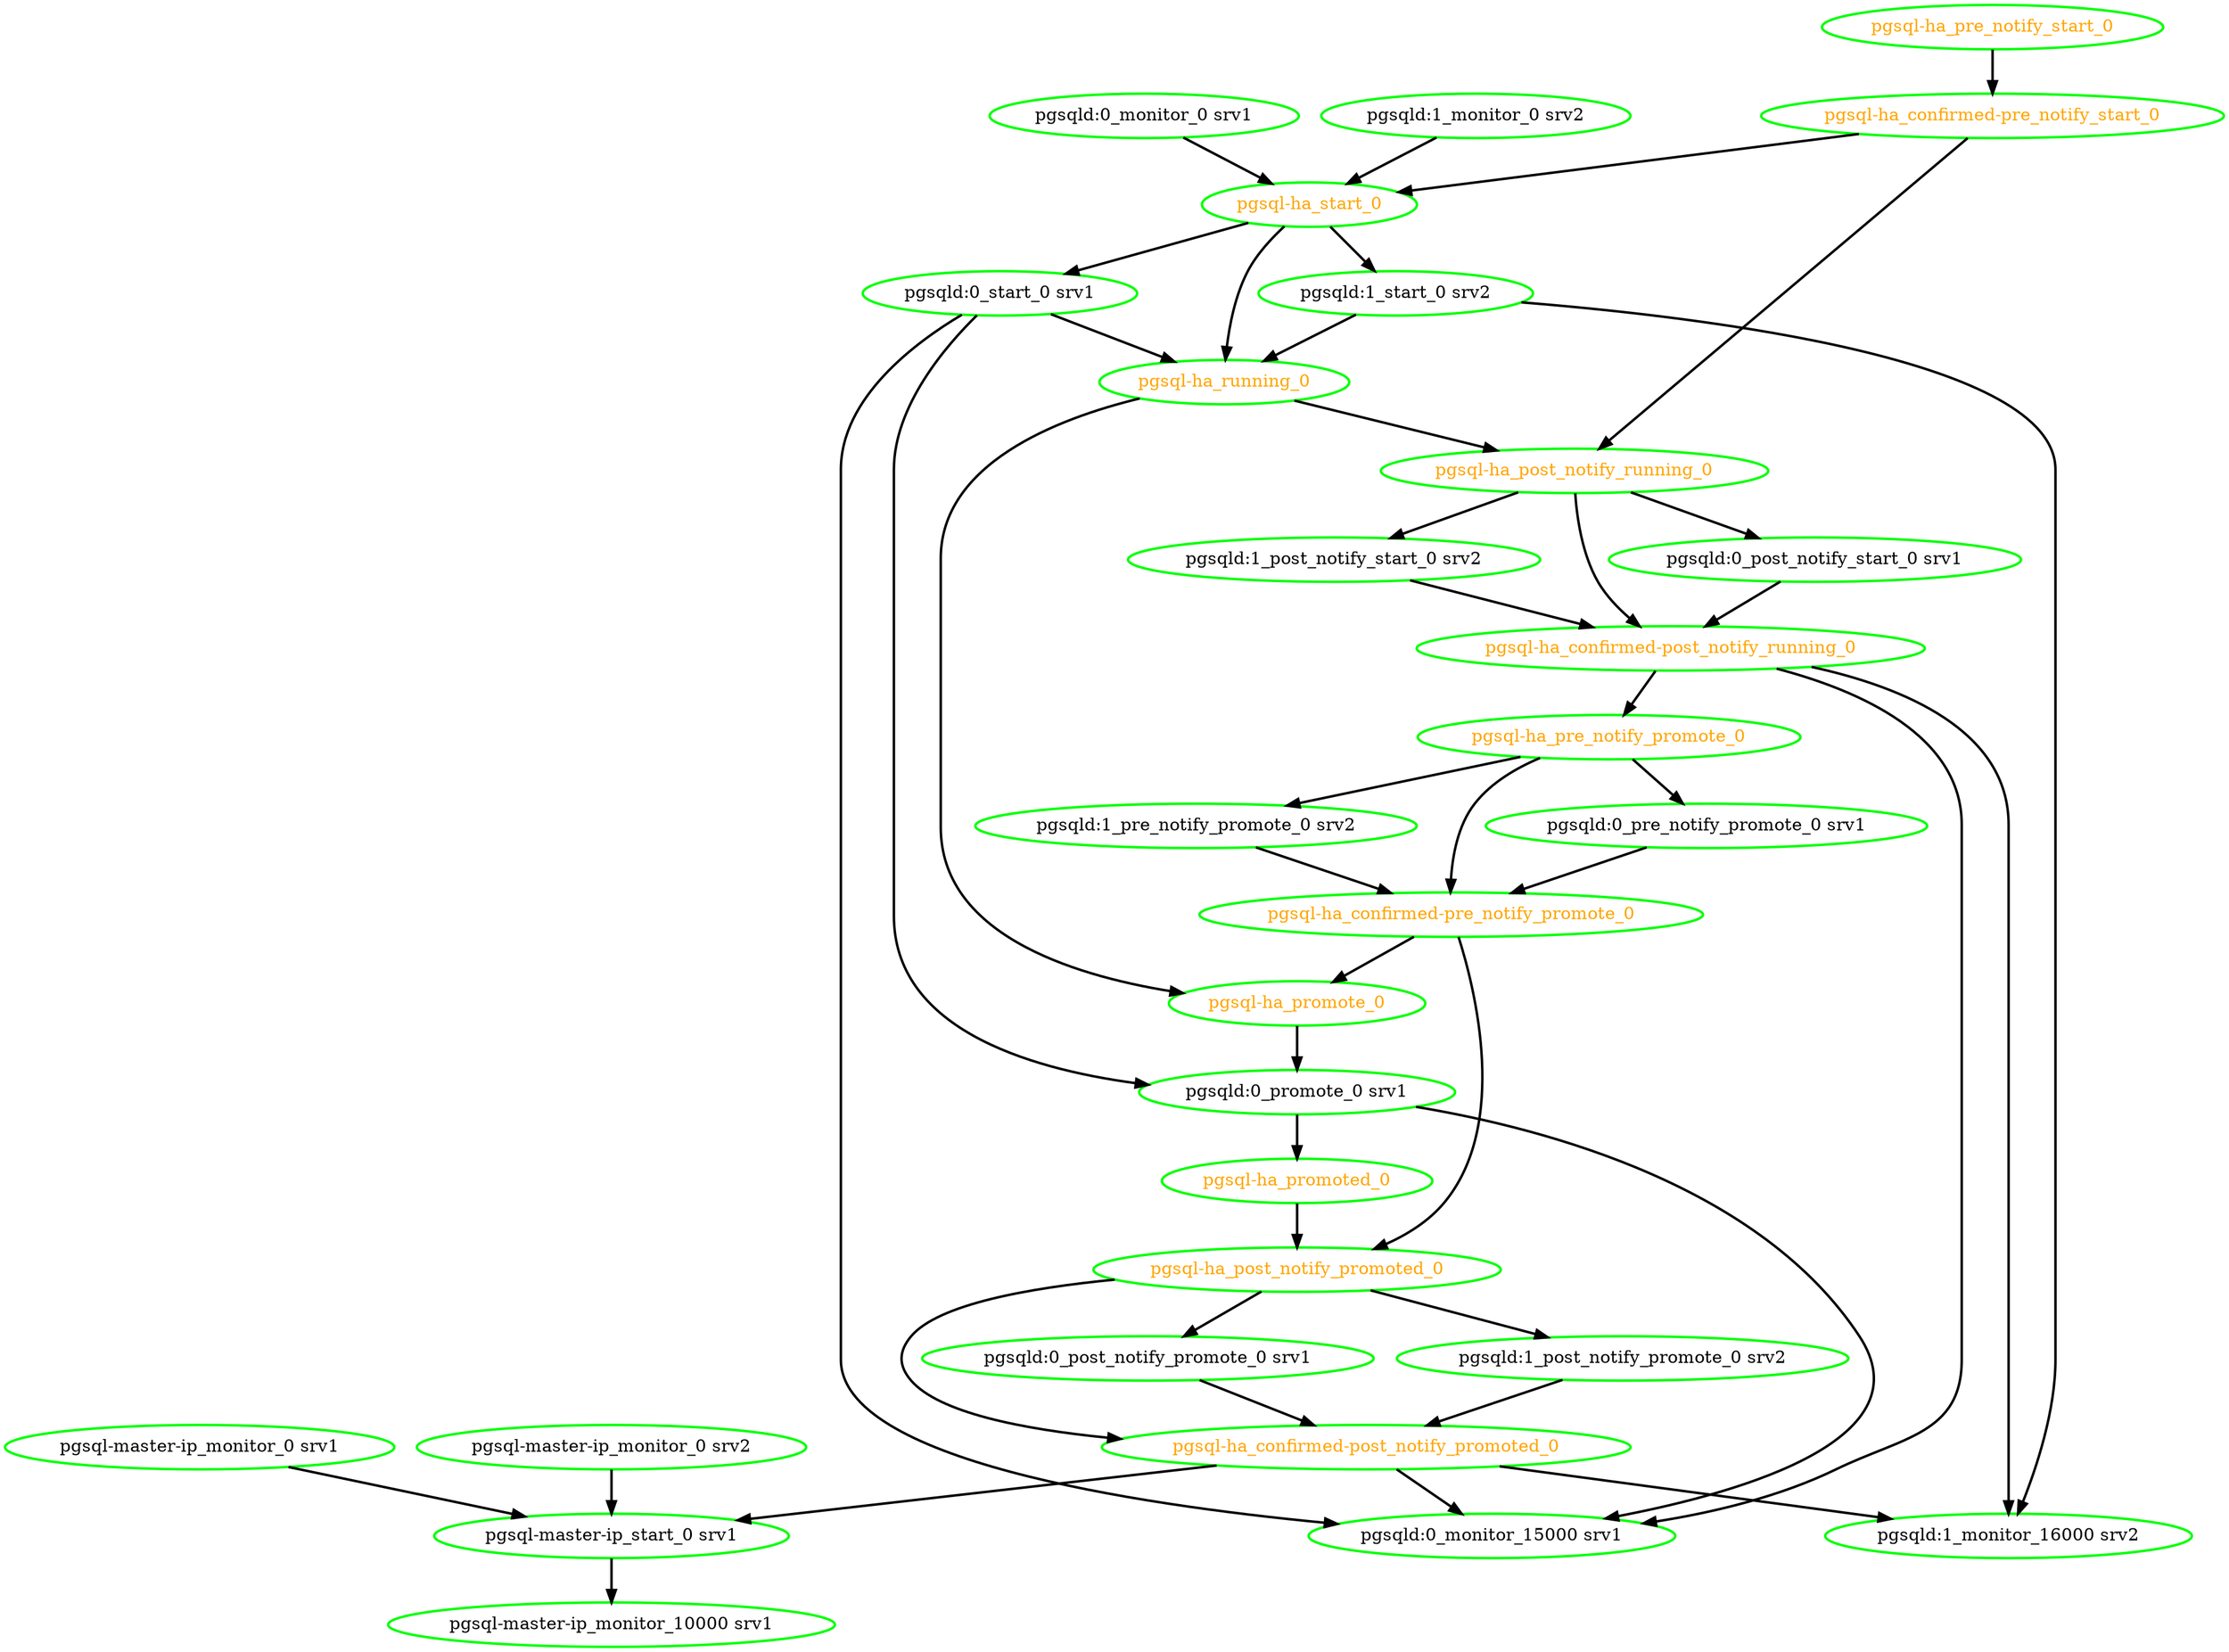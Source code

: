 digraph "g" {
"pgsql-ha_confirmed-post_notify_promoted_0" -> "pgsql-master-ip_start_0 srv1" [ style = bold]
"pgsql-ha_confirmed-post_notify_promoted_0" -> "pgsqld:0_monitor_15000 srv1" [ style = bold]
"pgsql-ha_confirmed-post_notify_promoted_0" -> "pgsqld:1_monitor_16000 srv2" [ style = bold]
"pgsql-ha_confirmed-post_notify_promoted_0" [ style=bold color="green" fontcolor="orange"]
"pgsql-ha_confirmed-post_notify_running_0" -> "pgsql-ha_pre_notify_promote_0" [ style = bold]
"pgsql-ha_confirmed-post_notify_running_0" -> "pgsqld:0_monitor_15000 srv1" [ style = bold]
"pgsql-ha_confirmed-post_notify_running_0" -> "pgsqld:1_monitor_16000 srv2" [ style = bold]
"pgsql-ha_confirmed-post_notify_running_0" [ style=bold color="green" fontcolor="orange"]
"pgsql-ha_confirmed-pre_notify_promote_0" -> "pgsql-ha_post_notify_promoted_0" [ style = bold]
"pgsql-ha_confirmed-pre_notify_promote_0" -> "pgsql-ha_promote_0" [ style = bold]
"pgsql-ha_confirmed-pre_notify_promote_0" [ style=bold color="green" fontcolor="orange"]
"pgsql-ha_confirmed-pre_notify_start_0" -> "pgsql-ha_post_notify_running_0" [ style = bold]
"pgsql-ha_confirmed-pre_notify_start_0" -> "pgsql-ha_start_0" [ style = bold]
"pgsql-ha_confirmed-pre_notify_start_0" [ style=bold color="green" fontcolor="orange"]
"pgsql-ha_post_notify_promoted_0" -> "pgsql-ha_confirmed-post_notify_promoted_0" [ style = bold]
"pgsql-ha_post_notify_promoted_0" -> "pgsqld:0_post_notify_promote_0 srv1" [ style = bold]
"pgsql-ha_post_notify_promoted_0" -> "pgsqld:1_post_notify_promote_0 srv2" [ style = bold]
"pgsql-ha_post_notify_promoted_0" [ style=bold color="green" fontcolor="orange"]
"pgsql-ha_post_notify_running_0" -> "pgsql-ha_confirmed-post_notify_running_0" [ style = bold]
"pgsql-ha_post_notify_running_0" -> "pgsqld:0_post_notify_start_0 srv1" [ style = bold]
"pgsql-ha_post_notify_running_0" -> "pgsqld:1_post_notify_start_0 srv2" [ style = bold]
"pgsql-ha_post_notify_running_0" [ style=bold color="green" fontcolor="orange"]
"pgsql-ha_pre_notify_promote_0" -> "pgsql-ha_confirmed-pre_notify_promote_0" [ style = bold]
"pgsql-ha_pre_notify_promote_0" -> "pgsqld:0_pre_notify_promote_0 srv1" [ style = bold]
"pgsql-ha_pre_notify_promote_0" -> "pgsqld:1_pre_notify_promote_0 srv2" [ style = bold]
"pgsql-ha_pre_notify_promote_0" [ style=bold color="green" fontcolor="orange"]
"pgsql-ha_pre_notify_start_0" -> "pgsql-ha_confirmed-pre_notify_start_0" [ style = bold]
"pgsql-ha_pre_notify_start_0" [ style=bold color="green" fontcolor="orange"]
"pgsql-ha_promote_0" -> "pgsqld:0_promote_0 srv1" [ style = bold]
"pgsql-ha_promote_0" [ style=bold color="green" fontcolor="orange"]
"pgsql-ha_promoted_0" -> "pgsql-ha_post_notify_promoted_0" [ style = bold]
"pgsql-ha_promoted_0" [ style=bold color="green" fontcolor="orange"]
"pgsql-ha_running_0" -> "pgsql-ha_post_notify_running_0" [ style = bold]
"pgsql-ha_running_0" -> "pgsql-ha_promote_0" [ style = bold]
"pgsql-ha_running_0" [ style=bold color="green" fontcolor="orange"]
"pgsql-ha_start_0" -> "pgsql-ha_running_0" [ style = bold]
"pgsql-ha_start_0" -> "pgsqld:0_start_0 srv1" [ style = bold]
"pgsql-ha_start_0" -> "pgsqld:1_start_0 srv2" [ style = bold]
"pgsql-ha_start_0" [ style=bold color="green" fontcolor="orange"]
"pgsql-master-ip_monitor_0 srv1" -> "pgsql-master-ip_start_0 srv1" [ style = bold]
"pgsql-master-ip_monitor_0 srv1" [ style=bold color="green" fontcolor="black"]
"pgsql-master-ip_monitor_0 srv2" -> "pgsql-master-ip_start_0 srv1" [ style = bold]
"pgsql-master-ip_monitor_0 srv2" [ style=bold color="green" fontcolor="black"]
"pgsql-master-ip_monitor_10000 srv1" [ style=bold color="green" fontcolor="black"]
"pgsql-master-ip_start_0 srv1" -> "pgsql-master-ip_monitor_10000 srv1" [ style = bold]
"pgsql-master-ip_start_0 srv1" [ style=bold color="green" fontcolor="black"]
"pgsqld:0_monitor_0 srv1" -> "pgsql-ha_start_0" [ style = bold]
"pgsqld:0_monitor_0 srv1" [ style=bold color="green" fontcolor="black"]
"pgsqld:0_monitor_15000 srv1" [ style=bold color="green" fontcolor="black"]
"pgsqld:0_post_notify_promote_0 srv1" -> "pgsql-ha_confirmed-post_notify_promoted_0" [ style = bold]
"pgsqld:0_post_notify_promote_0 srv1" [ style=bold color="green" fontcolor="black"]
"pgsqld:0_post_notify_start_0 srv1" -> "pgsql-ha_confirmed-post_notify_running_0" [ style = bold]
"pgsqld:0_post_notify_start_0 srv1" [ style=bold color="green" fontcolor="black"]
"pgsqld:0_pre_notify_promote_0 srv1" -> "pgsql-ha_confirmed-pre_notify_promote_0" [ style = bold]
"pgsqld:0_pre_notify_promote_0 srv1" [ style=bold color="green" fontcolor="black"]
"pgsqld:0_promote_0 srv1" -> "pgsql-ha_promoted_0" [ style = bold]
"pgsqld:0_promote_0 srv1" -> "pgsqld:0_monitor_15000 srv1" [ style = bold]
"pgsqld:0_promote_0 srv1" [ style=bold color="green" fontcolor="black"]
"pgsqld:0_start_0 srv1" -> "pgsql-ha_running_0" [ style = bold]
"pgsqld:0_start_0 srv1" -> "pgsqld:0_monitor_15000 srv1" [ style = bold]
"pgsqld:0_start_0 srv1" -> "pgsqld:0_promote_0 srv1" [ style = bold]
"pgsqld:0_start_0 srv1" [ style=bold color="green" fontcolor="black"]
"pgsqld:1_monitor_0 srv2" -> "pgsql-ha_start_0" [ style = bold]
"pgsqld:1_monitor_0 srv2" [ style=bold color="green" fontcolor="black"]
"pgsqld:1_monitor_16000 srv2" [ style=bold color="green" fontcolor="black"]
"pgsqld:1_post_notify_promote_0 srv2" -> "pgsql-ha_confirmed-post_notify_promoted_0" [ style = bold]
"pgsqld:1_post_notify_promote_0 srv2" [ style=bold color="green" fontcolor="black"]
"pgsqld:1_post_notify_start_0 srv2" -> "pgsql-ha_confirmed-post_notify_running_0" [ style = bold]
"pgsqld:1_post_notify_start_0 srv2" [ style=bold color="green" fontcolor="black"]
"pgsqld:1_pre_notify_promote_0 srv2" -> "pgsql-ha_confirmed-pre_notify_promote_0" [ style = bold]
"pgsqld:1_pre_notify_promote_0 srv2" [ style=bold color="green" fontcolor="black"]
"pgsqld:1_start_0 srv2" -> "pgsql-ha_running_0" [ style = bold]
"pgsqld:1_start_0 srv2" -> "pgsqld:1_monitor_16000 srv2" [ style = bold]
"pgsqld:1_start_0 srv2" [ style=bold color="green" fontcolor="black"]
}
